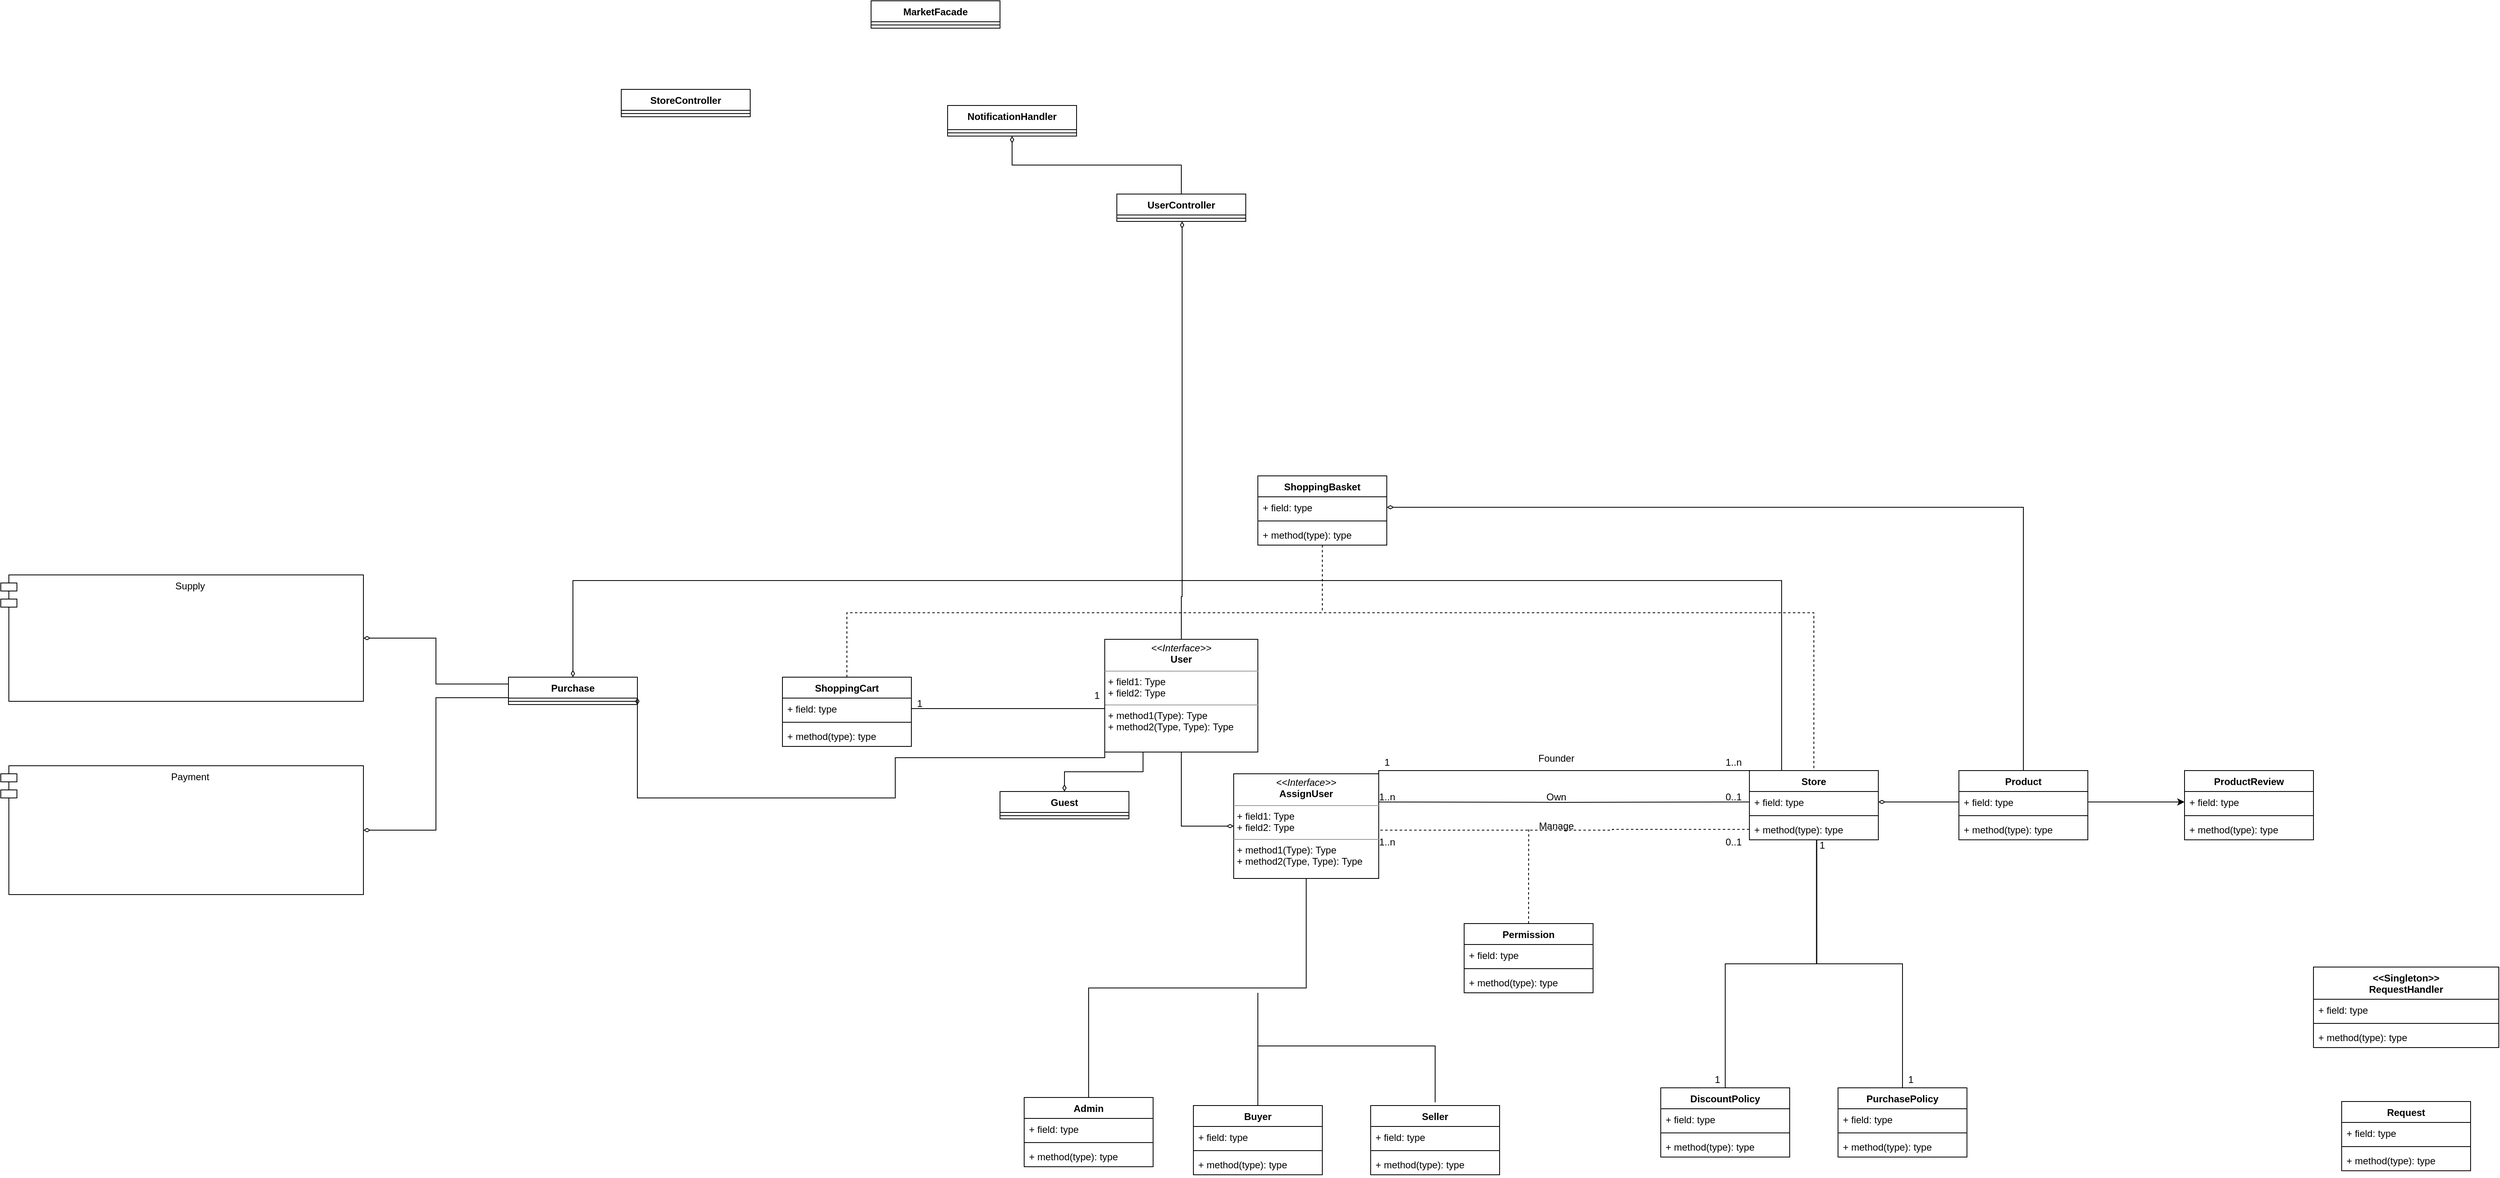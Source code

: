 <mxfile version="16.5.1" type="device"><diagram id="N1ai3NigEBnLEiFhy4vD" name="Page-1"><mxGraphModel dx="4109" dy="2147" grid="1" gridSize="10" guides="1" tooltips="1" connect="1" arrows="1" fold="1" page="1" pageScale="1" pageWidth="1169" pageHeight="827" math="0" shadow="0"><root><mxCell id="0"/><mxCell id="1" parent="0"/><mxCell id="BYldzqo2C1tSvMYVXHRb-125" style="edgeStyle=orthogonalEdgeStyle;rounded=0;orthogonalLoop=1;jettySize=auto;html=1;exitX=0.25;exitY=0;exitDx=0;exitDy=0;entryX=0.5;entryY=0;entryDx=0;entryDy=0;startArrow=none;startFill=0;endArrow=diamondThin;endFill=0;" parent="1" source="-o04luV2dpZbgBfDeNmE-5" target="-o04luV2dpZbgBfDeNmE-63" edge="1"><mxGeometry relative="1" as="geometry"><Array as="points"><mxPoint x="360" y="-30"/><mxPoint x="-1140" y="-30"/></Array></mxGeometry></mxCell><mxCell id="-o04luV2dpZbgBfDeNmE-5" value="Store" style="swimlane;fontStyle=1;align=center;verticalAlign=top;childLayout=stackLayout;horizontal=1;startSize=26;horizontalStack=0;resizeParent=1;resizeParentMax=0;resizeLast=0;collapsible=1;marginBottom=0;" parent="1" vertex="1"><mxGeometry x="320" y="206" width="160" height="86" as="geometry"/></mxCell><mxCell id="-o04luV2dpZbgBfDeNmE-6" value="+ field: type" style="text;strokeColor=none;fillColor=none;align=left;verticalAlign=top;spacingLeft=4;spacingRight=4;overflow=hidden;rotatable=0;points=[[0,0.5],[1,0.5]];portConstraint=eastwest;" parent="-o04luV2dpZbgBfDeNmE-5" vertex="1"><mxGeometry y="26" width="160" height="26" as="geometry"/></mxCell><mxCell id="-o04luV2dpZbgBfDeNmE-7" value="" style="line;strokeWidth=1;fillColor=none;align=left;verticalAlign=middle;spacingTop=-1;spacingLeft=3;spacingRight=3;rotatable=0;labelPosition=right;points=[];portConstraint=eastwest;" parent="-o04luV2dpZbgBfDeNmE-5" vertex="1"><mxGeometry y="52" width="160" height="8" as="geometry"/></mxCell><mxCell id="-o04luV2dpZbgBfDeNmE-8" value="+ method(type): type" style="text;strokeColor=none;fillColor=none;align=left;verticalAlign=top;spacingLeft=4;spacingRight=4;overflow=hidden;rotatable=0;points=[[0,0.5],[1,0.5]];portConstraint=eastwest;" parent="-o04luV2dpZbgBfDeNmE-5" vertex="1"><mxGeometry y="60" width="160" height="26" as="geometry"/></mxCell><mxCell id="-o04luV2dpZbgBfDeNmE-1" value="MarketFacade" style="swimlane;fontStyle=1;align=center;verticalAlign=top;childLayout=stackLayout;horizontal=1;startSize=26;horizontalStack=0;resizeParent=1;resizeParentMax=0;resizeLast=0;collapsible=1;marginBottom=0;" parent="1" vertex="1"><mxGeometry x="-770" y="-750" width="160" height="34" as="geometry"/></mxCell><mxCell id="-o04luV2dpZbgBfDeNmE-3" value="" style="line;strokeWidth=1;fillColor=none;align=left;verticalAlign=middle;spacingTop=-1;spacingLeft=3;spacingRight=3;rotatable=0;labelPosition=right;points=[];portConstraint=eastwest;" parent="-o04luV2dpZbgBfDeNmE-1" vertex="1"><mxGeometry y="26" width="160" height="8" as="geometry"/></mxCell><mxCell id="BYldzqo2C1tSvMYVXHRb-96" style="edgeStyle=orthogonalEdgeStyle;rounded=0;orthogonalLoop=1;jettySize=auto;html=1;exitX=0.5;exitY=0;exitDx=0;exitDy=0;entryX=1;entryY=0.5;entryDx=0;entryDy=0;startArrow=none;startFill=0;endArrow=diamondThin;endFill=0;" parent="1" source="-o04luV2dpZbgBfDeNmE-9" target="-o04luV2dpZbgBfDeNmE-60" edge="1"><mxGeometry relative="1" as="geometry"/></mxCell><mxCell id="-o04luV2dpZbgBfDeNmE-9" value="Product" style="swimlane;fontStyle=1;align=center;verticalAlign=top;childLayout=stackLayout;horizontal=1;startSize=26;horizontalStack=0;resizeParent=1;resizeParentMax=0;resizeLast=0;collapsible=1;marginBottom=0;" parent="1" vertex="1"><mxGeometry x="580" y="206" width="160" height="86" as="geometry"/></mxCell><mxCell id="-o04luV2dpZbgBfDeNmE-10" value="+ field: type" style="text;strokeColor=none;fillColor=none;align=left;verticalAlign=top;spacingLeft=4;spacingRight=4;overflow=hidden;rotatable=0;points=[[0,0.5],[1,0.5]];portConstraint=eastwest;" parent="-o04luV2dpZbgBfDeNmE-9" vertex="1"><mxGeometry y="26" width="160" height="26" as="geometry"/></mxCell><mxCell id="-o04luV2dpZbgBfDeNmE-11" value="" style="line;strokeWidth=1;fillColor=none;align=left;verticalAlign=middle;spacingTop=-1;spacingLeft=3;spacingRight=3;rotatable=0;labelPosition=right;points=[];portConstraint=eastwest;" parent="-o04luV2dpZbgBfDeNmE-9" vertex="1"><mxGeometry y="52" width="160" height="8" as="geometry"/></mxCell><mxCell id="-o04luV2dpZbgBfDeNmE-12" value="+ method(type): type" style="text;strokeColor=none;fillColor=none;align=left;verticalAlign=top;spacingLeft=4;spacingRight=4;overflow=hidden;rotatable=0;points=[[0,0.5],[1,0.5]];portConstraint=eastwest;" parent="-o04luV2dpZbgBfDeNmE-9" vertex="1"><mxGeometry y="60" width="160" height="26" as="geometry"/></mxCell><mxCell id="BYldzqo2C1tSvMYVXHRb-3" style="edgeStyle=orthogonalEdgeStyle;rounded=0;orthogonalLoop=1;jettySize=auto;html=1;exitX=1;exitY=0.5;exitDx=0;exitDy=0;entryX=0;entryY=0.5;entryDx=0;entryDy=0;startArrow=none;startFill=0;endArrow=none;endFill=0;" parent="1" target="-o04luV2dpZbgBfDeNmE-6" edge="1"><mxGeometry relative="1" as="geometry"><mxPoint x="-150" y="245.0" as="sourcePoint"/></mxGeometry></mxCell><mxCell id="BYldzqo2C1tSvMYVXHRb-5" style="edgeStyle=orthogonalEdgeStyle;rounded=0;orthogonalLoop=1;jettySize=auto;html=1;exitX=1;exitY=0.75;exitDx=0;exitDy=0;startArrow=none;startFill=0;endArrow=none;endFill=0;dashed=1;entryX=0;entryY=0.5;entryDx=0;entryDy=0;" parent="1" edge="1"><mxGeometry relative="1" as="geometry"><mxPoint x="-150" y="280.0" as="sourcePoint"/><mxPoint x="320" y="279" as="targetPoint"/><Array as="points"><mxPoint x="150" y="280"/><mxPoint x="150" y="279"/></Array></mxGeometry></mxCell><mxCell id="BYldzqo2C1tSvMYVXHRb-111" style="edgeStyle=orthogonalEdgeStyle;rounded=0;orthogonalLoop=1;jettySize=auto;html=1;exitX=0.5;exitY=1;exitDx=0;exitDy=0;entryX=0;entryY=0.5;entryDx=0;entryDy=0;startArrow=none;startFill=0;endArrow=diamondThin;endFill=0;" parent="1" source="-o04luV2dpZbgBfDeNmE-17" target="-o04luV2dpZbgBfDeNmE-22" edge="1"><mxGeometry relative="1" as="geometry"/></mxCell><mxCell id="BYldzqo2C1tSvMYVXHRb-118" style="edgeStyle=orthogonalEdgeStyle;rounded=0;orthogonalLoop=1;jettySize=auto;html=1;exitX=0.5;exitY=0;exitDx=0;exitDy=0;startArrow=none;startFill=0;endArrow=diamondThin;endFill=0;" parent="1" source="-o04luV2dpZbgBfDeNmE-17" edge="1"><mxGeometry relative="1" as="geometry"><mxPoint x="-384" y="-476" as="targetPoint"/><Array as="points"><mxPoint x="-385" y="-10"/><mxPoint x="-384" y="-10"/><mxPoint x="-384" y="-476"/></Array></mxGeometry></mxCell><mxCell id="BYldzqo2C1tSvMYVXHRb-123" style="edgeStyle=orthogonalEdgeStyle;rounded=0;orthogonalLoop=1;jettySize=auto;html=1;exitX=0.25;exitY=1;exitDx=0;exitDy=0;entryX=0.5;entryY=0;entryDx=0;entryDy=0;startArrow=none;startFill=0;endArrow=diamondThin;endFill=0;" parent="1" source="-o04luV2dpZbgBfDeNmE-17" target="-o04luV2dpZbgBfDeNmE-27" edge="1"><mxGeometry relative="1" as="geometry"/></mxCell><mxCell id="BYldzqo2C1tSvMYVXHRb-124" style="edgeStyle=orthogonalEdgeStyle;rounded=0;orthogonalLoop=1;jettySize=auto;html=1;exitX=0;exitY=0.75;exitDx=0;exitDy=0;entryX=1;entryY=0.75;entryDx=0;entryDy=0;startArrow=none;startFill=0;endArrow=diamondThin;endFill=0;" parent="1" source="-o04luV2dpZbgBfDeNmE-17" target="-o04luV2dpZbgBfDeNmE-63" edge="1"><mxGeometry relative="1" as="geometry"><mxPoint x="-1060.0" y="129" as="targetPoint"/><Array as="points"><mxPoint x="-480" y="190"/><mxPoint x="-740" y="190"/><mxPoint x="-740" y="240"/><mxPoint x="-1060" y="240"/></Array></mxGeometry></mxCell><mxCell id="-o04luV2dpZbgBfDeNmE-17" value="&lt;p style=&quot;margin: 0px ; margin-top: 4px ; text-align: center&quot;&gt;&lt;i&gt;&amp;lt;&amp;lt;Interface&amp;gt;&amp;gt;&lt;/i&gt;&lt;br&gt;&lt;b&gt;User&lt;/b&gt;&lt;/p&gt;&lt;hr size=&quot;1&quot;&gt;&lt;p style=&quot;margin: 0px ; margin-left: 4px&quot;&gt;+ field1: Type&lt;br&gt;+ field2: Type&lt;/p&gt;&lt;hr size=&quot;1&quot;&gt;&lt;p style=&quot;margin: 0px ; margin-left: 4px&quot;&gt;+ method1(Type): Type&lt;br&gt;+ method2(Type, Type): Type&lt;/p&gt;" style="verticalAlign=top;align=left;overflow=fill;fontSize=12;fontFamily=Helvetica;html=1;" parent="1" vertex="1"><mxGeometry x="-480" y="43" width="190" height="140" as="geometry"/></mxCell><mxCell id="BYldzqo2C1tSvMYVXHRb-80" style="edgeStyle=orthogonalEdgeStyle;rounded=0;orthogonalLoop=1;jettySize=auto;html=1;exitX=0.5;exitY=1;exitDx=0;exitDy=0;entryX=0.5;entryY=0;entryDx=0;entryDy=0;startArrow=none;startFill=0;endArrow=none;endFill=0;" parent="1" source="-o04luV2dpZbgBfDeNmE-22" target="-o04luV2dpZbgBfDeNmE-31" edge="1"><mxGeometry relative="1" as="geometry"/></mxCell><mxCell id="-o04luV2dpZbgBfDeNmE-27" value="Guest" style="swimlane;fontStyle=1;align=center;verticalAlign=top;childLayout=stackLayout;horizontal=1;startSize=26;horizontalStack=0;resizeParent=1;resizeParentMax=0;resizeLast=0;collapsible=1;marginBottom=0;" parent="1" vertex="1"><mxGeometry x="-610" y="232" width="160" height="34" as="geometry"/></mxCell><mxCell id="-o04luV2dpZbgBfDeNmE-29" value="" style="line;strokeWidth=1;fillColor=none;align=left;verticalAlign=middle;spacingTop=-1;spacingLeft=3;spacingRight=3;rotatable=0;labelPosition=right;points=[];portConstraint=eastwest;" parent="-o04luV2dpZbgBfDeNmE-27" vertex="1"><mxGeometry y="26" width="160" height="8" as="geometry"/></mxCell><mxCell id="-o04luV2dpZbgBfDeNmE-31" value="Admin" style="swimlane;fontStyle=1;align=center;verticalAlign=top;childLayout=stackLayout;horizontal=1;startSize=26;horizontalStack=0;resizeParent=1;resizeParentMax=0;resizeLast=0;collapsible=1;marginBottom=0;" parent="1" vertex="1"><mxGeometry x="-580" y="612" width="160" height="86" as="geometry"/></mxCell><mxCell id="-o04luV2dpZbgBfDeNmE-32" value="+ field: type" style="text;strokeColor=none;fillColor=none;align=left;verticalAlign=top;spacingLeft=4;spacingRight=4;overflow=hidden;rotatable=0;points=[[0,0.5],[1,0.5]];portConstraint=eastwest;" parent="-o04luV2dpZbgBfDeNmE-31" vertex="1"><mxGeometry y="26" width="160" height="26" as="geometry"/></mxCell><mxCell id="-o04luV2dpZbgBfDeNmE-33" value="" style="line;strokeWidth=1;fillColor=none;align=left;verticalAlign=middle;spacingTop=-1;spacingLeft=3;spacingRight=3;rotatable=0;labelPosition=right;points=[];portConstraint=eastwest;" parent="-o04luV2dpZbgBfDeNmE-31" vertex="1"><mxGeometry y="52" width="160" height="8" as="geometry"/></mxCell><mxCell id="-o04luV2dpZbgBfDeNmE-34" value="+ method(type): type" style="text;strokeColor=none;fillColor=none;align=left;verticalAlign=top;spacingLeft=4;spacingRight=4;overflow=hidden;rotatable=0;points=[[0,0.5],[1,0.5]];portConstraint=eastwest;" parent="-o04luV2dpZbgBfDeNmE-31" vertex="1"><mxGeometry y="60" width="160" height="26" as="geometry"/></mxCell><mxCell id="BYldzqo2C1tSvMYVXHRb-81" style="edgeStyle=orthogonalEdgeStyle;rounded=0;orthogonalLoop=1;jettySize=auto;html=1;exitX=0.5;exitY=0;exitDx=0;exitDy=0;startArrow=none;startFill=0;endArrow=none;endFill=0;" parent="1" source="-o04luV2dpZbgBfDeNmE-35" edge="1"><mxGeometry relative="1" as="geometry"><mxPoint x="-290" y="482" as="targetPoint"/></mxGeometry></mxCell><mxCell id="-o04luV2dpZbgBfDeNmE-35" value="Buyer" style="swimlane;fontStyle=1;align=center;verticalAlign=top;childLayout=stackLayout;horizontal=1;startSize=26;horizontalStack=0;resizeParent=1;resizeParentMax=0;resizeLast=0;collapsible=1;marginBottom=0;" parent="1" vertex="1"><mxGeometry x="-370" y="622" width="160" height="86" as="geometry"/></mxCell><mxCell id="-o04luV2dpZbgBfDeNmE-36" value="+ field: type" style="text;strokeColor=none;fillColor=none;align=left;verticalAlign=top;spacingLeft=4;spacingRight=4;overflow=hidden;rotatable=0;points=[[0,0.5],[1,0.5]];portConstraint=eastwest;" parent="-o04luV2dpZbgBfDeNmE-35" vertex="1"><mxGeometry y="26" width="160" height="26" as="geometry"/></mxCell><mxCell id="-o04luV2dpZbgBfDeNmE-37" value="" style="line;strokeWidth=1;fillColor=none;align=left;verticalAlign=middle;spacingTop=-1;spacingLeft=3;spacingRight=3;rotatable=0;labelPosition=right;points=[];portConstraint=eastwest;" parent="-o04luV2dpZbgBfDeNmE-35" vertex="1"><mxGeometry y="52" width="160" height="8" as="geometry"/></mxCell><mxCell id="-o04luV2dpZbgBfDeNmE-38" value="+ method(type): type" style="text;strokeColor=none;fillColor=none;align=left;verticalAlign=top;spacingLeft=4;spacingRight=4;overflow=hidden;rotatable=0;points=[[0,0.5],[1,0.5]];portConstraint=eastwest;" parent="-o04luV2dpZbgBfDeNmE-35" vertex="1"><mxGeometry y="60" width="160" height="26" as="geometry"/></mxCell><mxCell id="BYldzqo2C1tSvMYVXHRb-82" style="edgeStyle=orthogonalEdgeStyle;rounded=0;orthogonalLoop=1;jettySize=auto;html=1;exitX=0.5;exitY=0;exitDx=0;exitDy=0;startArrow=none;startFill=0;endArrow=none;endFill=0;" parent="1" edge="1"><mxGeometry relative="1" as="geometry"><mxPoint x="-290" y="482" as="targetPoint"/><mxPoint x="-70.0" y="618" as="sourcePoint"/><Array as="points"><mxPoint x="-70" y="548"/><mxPoint x="-290" y="548"/></Array></mxGeometry></mxCell><mxCell id="-o04luV2dpZbgBfDeNmE-39" value="Seller" style="swimlane;fontStyle=1;align=center;verticalAlign=top;childLayout=stackLayout;horizontal=1;startSize=26;horizontalStack=0;resizeParent=1;resizeParentMax=0;resizeLast=0;collapsible=1;marginBottom=0;" parent="1" vertex="1"><mxGeometry x="-150" y="622" width="160" height="86" as="geometry"/></mxCell><mxCell id="-o04luV2dpZbgBfDeNmE-40" value="+ field: type" style="text;strokeColor=none;fillColor=none;align=left;verticalAlign=top;spacingLeft=4;spacingRight=4;overflow=hidden;rotatable=0;points=[[0,0.5],[1,0.5]];portConstraint=eastwest;" parent="-o04luV2dpZbgBfDeNmE-39" vertex="1"><mxGeometry y="26" width="160" height="26" as="geometry"/></mxCell><mxCell id="-o04luV2dpZbgBfDeNmE-41" value="" style="line;strokeWidth=1;fillColor=none;align=left;verticalAlign=middle;spacingTop=-1;spacingLeft=3;spacingRight=3;rotatable=0;labelPosition=right;points=[];portConstraint=eastwest;" parent="-o04luV2dpZbgBfDeNmE-39" vertex="1"><mxGeometry y="52" width="160" height="8" as="geometry"/></mxCell><mxCell id="-o04luV2dpZbgBfDeNmE-42" value="+ method(type): type" style="text;strokeColor=none;fillColor=none;align=left;verticalAlign=top;spacingLeft=4;spacingRight=4;overflow=hidden;rotatable=0;points=[[0,0.5],[1,0.5]];portConstraint=eastwest;" parent="-o04luV2dpZbgBfDeNmE-39" vertex="1"><mxGeometry y="60" width="160" height="26" as="geometry"/></mxCell><mxCell id="BYldzqo2C1tSvMYVXHRb-94" style="edgeStyle=orthogonalEdgeStyle;rounded=0;orthogonalLoop=1;jettySize=auto;html=1;exitX=0.5;exitY=0;exitDx=0;exitDy=0;entryX=0.5;entryY=0;entryDx=0;entryDy=0;startArrow=none;startFill=0;endArrow=none;endFill=0;dashed=1;" parent="1" source="-o04luV2dpZbgBfDeNmE-51" target="-o04luV2dpZbgBfDeNmE-5" edge="1"><mxGeometry relative="1" as="geometry"><Array as="points"><mxPoint x="-710" y="10"/><mxPoint x="260" y="10"/></Array></mxGeometry></mxCell><mxCell id="-o04luV2dpZbgBfDeNmE-51" value="ShoppingCart" style="swimlane;fontStyle=1;align=center;verticalAlign=top;childLayout=stackLayout;horizontal=1;startSize=26;horizontalStack=0;resizeParent=1;resizeParentMax=0;resizeLast=0;collapsible=1;marginBottom=0;" parent="1" vertex="1"><mxGeometry x="-880" y="90" width="160" height="86" as="geometry"/></mxCell><mxCell id="-o04luV2dpZbgBfDeNmE-52" value="+ field: type" style="text;strokeColor=none;fillColor=none;align=left;verticalAlign=top;spacingLeft=4;spacingRight=4;overflow=hidden;rotatable=0;points=[[0,0.5],[1,0.5]];portConstraint=eastwest;" parent="-o04luV2dpZbgBfDeNmE-51" vertex="1"><mxGeometry y="26" width="160" height="26" as="geometry"/></mxCell><mxCell id="-o04luV2dpZbgBfDeNmE-53" value="" style="line;strokeWidth=1;fillColor=none;align=left;verticalAlign=middle;spacingTop=-1;spacingLeft=3;spacingRight=3;rotatable=0;labelPosition=right;points=[];portConstraint=eastwest;" parent="-o04luV2dpZbgBfDeNmE-51" vertex="1"><mxGeometry y="52" width="160" height="8" as="geometry"/></mxCell><mxCell id="-o04luV2dpZbgBfDeNmE-54" value="+ method(type): type" style="text;strokeColor=none;fillColor=none;align=left;verticalAlign=top;spacingLeft=4;spacingRight=4;overflow=hidden;rotatable=0;points=[[0,0.5],[1,0.5]];portConstraint=eastwest;" parent="-o04luV2dpZbgBfDeNmE-51" vertex="1"><mxGeometry y="60" width="160" height="26" as="geometry"/></mxCell><mxCell id="-o04luV2dpZbgBfDeNmE-55" value="Request" style="swimlane;fontStyle=1;align=center;verticalAlign=top;childLayout=stackLayout;horizontal=1;startSize=26;horizontalStack=0;resizeParent=1;resizeParentMax=0;resizeLast=0;collapsible=1;marginBottom=0;" parent="1" vertex="1"><mxGeometry x="1055" y="617" width="160" height="86" as="geometry"/></mxCell><mxCell id="-o04luV2dpZbgBfDeNmE-56" value="+ field: type" style="text;strokeColor=none;fillColor=none;align=left;verticalAlign=top;spacingLeft=4;spacingRight=4;overflow=hidden;rotatable=0;points=[[0,0.5],[1,0.5]];portConstraint=eastwest;" parent="-o04luV2dpZbgBfDeNmE-55" vertex="1"><mxGeometry y="26" width="160" height="26" as="geometry"/></mxCell><mxCell id="-o04luV2dpZbgBfDeNmE-57" value="" style="line;strokeWidth=1;fillColor=none;align=left;verticalAlign=middle;spacingTop=-1;spacingLeft=3;spacingRight=3;rotatable=0;labelPosition=right;points=[];portConstraint=eastwest;" parent="-o04luV2dpZbgBfDeNmE-55" vertex="1"><mxGeometry y="52" width="160" height="8" as="geometry"/></mxCell><mxCell id="-o04luV2dpZbgBfDeNmE-58" value="+ method(type): type" style="text;strokeColor=none;fillColor=none;align=left;verticalAlign=top;spacingLeft=4;spacingRight=4;overflow=hidden;rotatable=0;points=[[0,0.5],[1,0.5]];portConstraint=eastwest;" parent="-o04luV2dpZbgBfDeNmE-55" vertex="1"><mxGeometry y="60" width="160" height="26" as="geometry"/></mxCell><mxCell id="BYldzqo2C1tSvMYVXHRb-95" style="edgeStyle=orthogonalEdgeStyle;rounded=0;orthogonalLoop=1;jettySize=auto;html=1;exitX=0.5;exitY=1;exitDx=0;exitDy=0;dashed=1;startArrow=none;startFill=0;endArrow=none;endFill=0;" parent="1" source="-o04luV2dpZbgBfDeNmE-59" edge="1"><mxGeometry relative="1" as="geometry"><mxPoint x="-210" y="10" as="targetPoint"/></mxGeometry></mxCell><mxCell id="-o04luV2dpZbgBfDeNmE-59" value="ShoppingBasket" style="swimlane;fontStyle=1;align=center;verticalAlign=top;childLayout=stackLayout;horizontal=1;startSize=26;horizontalStack=0;resizeParent=1;resizeParentMax=0;resizeLast=0;collapsible=1;marginBottom=0;" parent="1" vertex="1"><mxGeometry x="-290" y="-160" width="160" height="86" as="geometry"/></mxCell><mxCell id="-o04luV2dpZbgBfDeNmE-60" value="+ field: type" style="text;strokeColor=none;fillColor=none;align=left;verticalAlign=top;spacingLeft=4;spacingRight=4;overflow=hidden;rotatable=0;points=[[0,0.5],[1,0.5]];portConstraint=eastwest;" parent="-o04luV2dpZbgBfDeNmE-59" vertex="1"><mxGeometry y="26" width="160" height="26" as="geometry"/></mxCell><mxCell id="-o04luV2dpZbgBfDeNmE-61" value="" style="line;strokeWidth=1;fillColor=none;align=left;verticalAlign=middle;spacingTop=-1;spacingLeft=3;spacingRight=3;rotatable=0;labelPosition=right;points=[];portConstraint=eastwest;" parent="-o04luV2dpZbgBfDeNmE-59" vertex="1"><mxGeometry y="52" width="160" height="8" as="geometry"/></mxCell><mxCell id="-o04luV2dpZbgBfDeNmE-62" value="+ method(type): type" style="text;strokeColor=none;fillColor=none;align=left;verticalAlign=top;spacingLeft=4;spacingRight=4;overflow=hidden;rotatable=0;points=[[0,0.5],[1,0.5]];portConstraint=eastwest;" parent="-o04luV2dpZbgBfDeNmE-59" vertex="1"><mxGeometry y="60" width="160" height="26" as="geometry"/></mxCell><mxCell id="BYldzqo2C1tSvMYVXHRb-126" style="edgeStyle=orthogonalEdgeStyle;rounded=0;orthogonalLoop=1;jettySize=auto;html=1;exitX=0;exitY=0.25;exitDx=0;exitDy=0;entryX=1;entryY=0.5;entryDx=0;entryDy=0;startArrow=none;startFill=0;endArrow=diamondThin;endFill=0;" parent="1" source="-o04luV2dpZbgBfDeNmE-63" target="-o04luV2dpZbgBfDeNmE-78" edge="1"><mxGeometry relative="1" as="geometry"/></mxCell><mxCell id="BYldzqo2C1tSvMYVXHRb-127" style="edgeStyle=orthogonalEdgeStyle;rounded=0;orthogonalLoop=1;jettySize=auto;html=1;exitX=0;exitY=0.75;exitDx=0;exitDy=0;entryX=1;entryY=0.5;entryDx=0;entryDy=0;startArrow=none;startFill=0;endArrow=diamondThin;endFill=0;" parent="1" source="-o04luV2dpZbgBfDeNmE-63" target="-o04luV2dpZbgBfDeNmE-80" edge="1"><mxGeometry relative="1" as="geometry"/></mxCell><mxCell id="-o04luV2dpZbgBfDeNmE-63" value="Purchase" style="swimlane;fontStyle=1;align=center;verticalAlign=top;childLayout=stackLayout;horizontal=1;startSize=26;horizontalStack=0;resizeParent=1;resizeParentMax=0;resizeLast=0;collapsible=1;marginBottom=0;" parent="1" vertex="1"><mxGeometry x="-1220" y="90" width="160" height="34" as="geometry"/></mxCell><mxCell id="-o04luV2dpZbgBfDeNmE-65" value="" style="line;strokeWidth=1;fillColor=none;align=left;verticalAlign=middle;spacingTop=-1;spacingLeft=3;spacingRight=3;rotatable=0;labelPosition=right;points=[];portConstraint=eastwest;" parent="-o04luV2dpZbgBfDeNmE-63" vertex="1"><mxGeometry y="26" width="160" height="8" as="geometry"/></mxCell><mxCell id="BYldzqo2C1tSvMYVXHRb-17" style="edgeStyle=orthogonalEdgeStyle;rounded=0;orthogonalLoop=1;jettySize=auto;html=1;exitX=0.5;exitY=0;exitDx=0;exitDy=0;entryX=0.523;entryY=0.99;entryDx=0;entryDy=0;entryPerimeter=0;startArrow=none;startFill=0;endArrow=none;endFill=0;" parent="1" source="-o04luV2dpZbgBfDeNmE-72" target="-o04luV2dpZbgBfDeNmE-8" edge="1"><mxGeometry relative="1" as="geometry"/></mxCell><mxCell id="-o04luV2dpZbgBfDeNmE-72" value="DiscountPolicy" style="swimlane;fontStyle=1;align=center;verticalAlign=top;childLayout=stackLayout;horizontal=1;startSize=26;horizontalStack=0;resizeParent=1;resizeParentMax=0;resizeLast=0;collapsible=1;marginBottom=0;" parent="1" vertex="1"><mxGeometry x="210" y="600" width="160" height="86" as="geometry"/></mxCell><mxCell id="-o04luV2dpZbgBfDeNmE-73" value="+ field: type" style="text;strokeColor=none;fillColor=none;align=left;verticalAlign=top;spacingLeft=4;spacingRight=4;overflow=hidden;rotatable=0;points=[[0,0.5],[1,0.5]];portConstraint=eastwest;" parent="-o04luV2dpZbgBfDeNmE-72" vertex="1"><mxGeometry y="26" width="160" height="26" as="geometry"/></mxCell><mxCell id="-o04luV2dpZbgBfDeNmE-74" value="" style="line;strokeWidth=1;fillColor=none;align=left;verticalAlign=middle;spacingTop=-1;spacingLeft=3;spacingRight=3;rotatable=0;labelPosition=right;points=[];portConstraint=eastwest;" parent="-o04luV2dpZbgBfDeNmE-72" vertex="1"><mxGeometry y="52" width="160" height="8" as="geometry"/></mxCell><mxCell id="-o04luV2dpZbgBfDeNmE-75" value="+ method(type): type" style="text;strokeColor=none;fillColor=none;align=left;verticalAlign=top;spacingLeft=4;spacingRight=4;overflow=hidden;rotatable=0;points=[[0,0.5],[1,0.5]];portConstraint=eastwest;" parent="-o04luV2dpZbgBfDeNmE-72" vertex="1"><mxGeometry y="60" width="160" height="26" as="geometry"/></mxCell><mxCell id="BYldzqo2C1tSvMYVXHRb-16" style="edgeStyle=orthogonalEdgeStyle;rounded=0;orthogonalLoop=1;jettySize=auto;html=1;exitX=0.5;exitY=0;exitDx=0;exitDy=0;entryX=0.52;entryY=1.025;entryDx=0;entryDy=0;entryPerimeter=0;startArrow=none;startFill=0;endArrow=none;endFill=0;" parent="1" source="-o04luV2dpZbgBfDeNmE-68" target="-o04luV2dpZbgBfDeNmE-8" edge="1"><mxGeometry relative="1" as="geometry"/></mxCell><mxCell id="-o04luV2dpZbgBfDeNmE-68" value="PurchasePolicy" style="swimlane;fontStyle=1;align=center;verticalAlign=top;childLayout=stackLayout;horizontal=1;startSize=26;horizontalStack=0;resizeParent=1;resizeParentMax=0;resizeLast=0;collapsible=1;marginBottom=0;" parent="1" vertex="1"><mxGeometry x="430" y="600" width="160" height="86" as="geometry"/></mxCell><mxCell id="-o04luV2dpZbgBfDeNmE-69" value="+ field: type" style="text;strokeColor=none;fillColor=none;align=left;verticalAlign=top;spacingLeft=4;spacingRight=4;overflow=hidden;rotatable=0;points=[[0,0.5],[1,0.5]];portConstraint=eastwest;" parent="-o04luV2dpZbgBfDeNmE-68" vertex="1"><mxGeometry y="26" width="160" height="26" as="geometry"/></mxCell><mxCell id="-o04luV2dpZbgBfDeNmE-70" value="" style="line;strokeWidth=1;fillColor=none;align=left;verticalAlign=middle;spacingTop=-1;spacingLeft=3;spacingRight=3;rotatable=0;labelPosition=right;points=[];portConstraint=eastwest;" parent="-o04luV2dpZbgBfDeNmE-68" vertex="1"><mxGeometry y="52" width="160" height="8" as="geometry"/></mxCell><mxCell id="-o04luV2dpZbgBfDeNmE-71" value="+ method(type): type" style="text;strokeColor=none;fillColor=none;align=left;verticalAlign=top;spacingLeft=4;spacingRight=4;overflow=hidden;rotatable=0;points=[[0,0.5],[1,0.5]];portConstraint=eastwest;" parent="-o04luV2dpZbgBfDeNmE-68" vertex="1"><mxGeometry y="60" width="160" height="26" as="geometry"/></mxCell><mxCell id="-o04luV2dpZbgBfDeNmE-78" value="Supply" style="shape=module;align=left;spacingLeft=20;align=center;verticalAlign=top;fillColor=none;" parent="1" vertex="1"><mxGeometry x="-1850" y="-37" width="450" height="157" as="geometry"/></mxCell><mxCell id="-o04luV2dpZbgBfDeNmE-80" value="Payment" style="shape=module;align=left;spacingLeft=20;align=center;verticalAlign=top;fillColor=none;" parent="1" vertex="1"><mxGeometry x="-1850" y="200" width="450" height="160" as="geometry"/></mxCell><mxCell id="BYldzqo2C1tSvMYVXHRb-1" style="edgeStyle=orthogonalEdgeStyle;rounded=0;orthogonalLoop=1;jettySize=auto;html=1;endArrow=none;endFill=0;startArrow=diamondThin;startFill=0;" parent="1" source="-o04luV2dpZbgBfDeNmE-6" target="-o04luV2dpZbgBfDeNmE-10" edge="1"><mxGeometry relative="1" as="geometry"/></mxCell><mxCell id="BYldzqo2C1tSvMYVXHRb-4" value="Own" style="text;html=1;align=center;verticalAlign=middle;resizable=0;points=[];autosize=1;strokeColor=none;fillColor=none;" parent="1" vertex="1"><mxGeometry x="60" y="229" width="40" height="20" as="geometry"/></mxCell><mxCell id="BYldzqo2C1tSvMYVXHRb-6" value="Manage" style="text;html=1;align=center;verticalAlign=middle;resizable=0;points=[];autosize=1;strokeColor=none;fillColor=none;" parent="1" vertex="1"><mxGeometry x="50" y="265" width="60" height="20" as="geometry"/></mxCell><mxCell id="BYldzqo2C1tSvMYVXHRb-19" value="1..n" style="text;html=1;align=center;verticalAlign=middle;resizable=0;points=[];autosize=1;strokeColor=none;fillColor=none;" parent="1" vertex="1"><mxGeometry x="-150" y="285" width="40" height="20" as="geometry"/></mxCell><mxCell id="BYldzqo2C1tSvMYVXHRb-22" value="0..1" style="text;html=1;align=center;verticalAlign=middle;resizable=0;points=[];autosize=1;strokeColor=none;fillColor=none;" parent="1" vertex="1"><mxGeometry x="280" y="285" width="40" height="20" as="geometry"/></mxCell><mxCell id="BYldzqo2C1tSvMYVXHRb-24" value="1..n" style="text;html=1;align=center;verticalAlign=middle;resizable=0;points=[];autosize=1;strokeColor=none;fillColor=none;" parent="1" vertex="1"><mxGeometry x="-150" y="229" width="40" height="20" as="geometry"/></mxCell><mxCell id="BYldzqo2C1tSvMYVXHRb-25" value="0..1" style="text;html=1;align=center;verticalAlign=middle;resizable=0;points=[];autosize=1;strokeColor=none;fillColor=none;" parent="1" vertex="1"><mxGeometry x="280" y="229" width="40" height="20" as="geometry"/></mxCell><mxCell id="BYldzqo2C1tSvMYVXHRb-27" value="1" style="text;html=1;align=center;verticalAlign=middle;resizable=0;points=[];autosize=1;strokeColor=none;fillColor=none;" parent="1" vertex="1"><mxGeometry x="400" y="289" width="20" height="20" as="geometry"/></mxCell><mxCell id="BYldzqo2C1tSvMYVXHRb-28" value="1" style="text;html=1;align=center;verticalAlign=middle;resizable=0;points=[];autosize=1;strokeColor=none;fillColor=none;" parent="1" vertex="1"><mxGeometry x="510" y="580" width="20" height="20" as="geometry"/></mxCell><mxCell id="BYldzqo2C1tSvMYVXHRb-29" value="1" style="text;html=1;align=center;verticalAlign=middle;resizable=0;points=[];autosize=1;strokeColor=none;fillColor=none;" parent="1" vertex="1"><mxGeometry x="270" y="580" width="20" height="20" as="geometry"/></mxCell><mxCell id="5dnGhw7d6APryvlF2hBK-7" style="edgeStyle=orthogonalEdgeStyle;rounded=0;orthogonalLoop=1;jettySize=auto;html=1;exitX=0.5;exitY=0;exitDx=0;exitDy=0;entryX=-0.064;entryY=0.589;entryDx=0;entryDy=0;entryPerimeter=0;endArrow=none;endFill=0;dashed=1;" edge="1" parent="1" source="BYldzqo2C1tSvMYVXHRb-59" target="BYldzqo2C1tSvMYVXHRb-6"><mxGeometry relative="1" as="geometry"/></mxCell><mxCell id="BYldzqo2C1tSvMYVXHRb-59" value="Permission" style="swimlane;fontStyle=1;align=center;verticalAlign=top;childLayout=stackLayout;horizontal=1;startSize=26;horizontalStack=0;resizeParent=1;resizeParentMax=0;resizeLast=0;collapsible=1;marginBottom=0;" parent="1" vertex="1"><mxGeometry x="-34" y="396" width="160" height="86" as="geometry"/></mxCell><mxCell id="BYldzqo2C1tSvMYVXHRb-60" value="+ field: type" style="text;strokeColor=none;fillColor=none;align=left;verticalAlign=top;spacingLeft=4;spacingRight=4;overflow=hidden;rotatable=0;points=[[0,0.5],[1,0.5]];portConstraint=eastwest;" parent="BYldzqo2C1tSvMYVXHRb-59" vertex="1"><mxGeometry y="26" width="160" height="26" as="geometry"/></mxCell><mxCell id="BYldzqo2C1tSvMYVXHRb-61" value="" style="line;strokeWidth=1;fillColor=none;align=left;verticalAlign=middle;spacingTop=-1;spacingLeft=3;spacingRight=3;rotatable=0;labelPosition=right;points=[];portConstraint=eastwest;" parent="BYldzqo2C1tSvMYVXHRb-59" vertex="1"><mxGeometry y="52" width="160" height="8" as="geometry"/></mxCell><mxCell id="BYldzqo2C1tSvMYVXHRb-62" value="+ method(type): type" style="text;strokeColor=none;fillColor=none;align=left;verticalAlign=top;spacingLeft=4;spacingRight=4;overflow=hidden;rotatable=0;points=[[0,0.5],[1,0.5]];portConstraint=eastwest;" parent="BYldzqo2C1tSvMYVXHRb-59" vertex="1"><mxGeometry y="60" width="160" height="26" as="geometry"/></mxCell><mxCell id="BYldzqo2C1tSvMYVXHRb-64" value="&lt;&lt;Singleton&gt;&gt;&#10;RequestHandler" style="swimlane;fontStyle=1;align=center;verticalAlign=top;childLayout=stackLayout;horizontal=1;startSize=40;horizontalStack=0;resizeParent=1;resizeParentMax=0;resizeLast=0;collapsible=1;marginBottom=0;" parent="1" vertex="1"><mxGeometry x="1020" y="450" width="230" height="100" as="geometry"/></mxCell><mxCell id="BYldzqo2C1tSvMYVXHRb-65" value="+ field: type" style="text;strokeColor=none;fillColor=none;align=left;verticalAlign=top;spacingLeft=4;spacingRight=4;overflow=hidden;rotatable=0;points=[[0,0.5],[1,0.5]];portConstraint=eastwest;" parent="BYldzqo2C1tSvMYVXHRb-64" vertex="1"><mxGeometry y="40" width="230" height="26" as="geometry"/></mxCell><mxCell id="BYldzqo2C1tSvMYVXHRb-66" value="" style="line;strokeWidth=1;fillColor=none;align=left;verticalAlign=middle;spacingTop=-1;spacingLeft=3;spacingRight=3;rotatable=0;labelPosition=right;points=[];portConstraint=eastwest;" parent="BYldzqo2C1tSvMYVXHRb-64" vertex="1"><mxGeometry y="66" width="230" height="8" as="geometry"/></mxCell><mxCell id="BYldzqo2C1tSvMYVXHRb-67" value="+ method(type): type" style="text;strokeColor=none;fillColor=none;align=left;verticalAlign=top;spacingLeft=4;spacingRight=4;overflow=hidden;rotatable=0;points=[[0,0.5],[1,0.5]];portConstraint=eastwest;" parent="BYldzqo2C1tSvMYVXHRb-64" vertex="1"><mxGeometry y="74" width="230" height="26" as="geometry"/></mxCell><mxCell id="BYldzqo2C1tSvMYVXHRb-83" style="edgeStyle=orthogonalEdgeStyle;rounded=0;orthogonalLoop=1;jettySize=auto;html=1;exitX=1;exitY=0.5;exitDx=0;exitDy=0;entryX=0;entryY=0.5;entryDx=0;entryDy=0;startArrow=none;startFill=0;endArrow=none;endFill=0;" parent="1" source="-o04luV2dpZbgBfDeNmE-52" target="-o04luV2dpZbgBfDeNmE-17" edge="1"><mxGeometry relative="1" as="geometry"><Array as="points"><mxPoint x="-480" y="129"/></Array></mxGeometry></mxCell><mxCell id="BYldzqo2C1tSvMYVXHRb-87" value="1" style="text;html=1;align=center;verticalAlign=middle;resizable=0;points=[];autosize=1;strokeColor=none;fillColor=none;" parent="1" vertex="1"><mxGeometry x="-720" y="113" width="20" height="20" as="geometry"/></mxCell><mxCell id="BYldzqo2C1tSvMYVXHRb-90" value="1" style="text;html=1;align=center;verticalAlign=middle;resizable=0;points=[];autosize=1;strokeColor=none;fillColor=none;" parent="1" vertex="1"><mxGeometry x="-500" y="103" width="20" height="20" as="geometry"/></mxCell><mxCell id="BYldzqo2C1tSvMYVXHRb-97" value="NotificationHandler" style="swimlane;fontStyle=1;align=center;verticalAlign=top;childLayout=stackLayout;horizontal=1;startSize=30;horizontalStack=0;resizeParent=1;resizeParentMax=0;resizeLast=0;collapsible=1;marginBottom=0;" parent="1" vertex="1"><mxGeometry x="-675" y="-620" width="160" height="38" as="geometry"/></mxCell><mxCell id="BYldzqo2C1tSvMYVXHRb-99" value="" style="line;strokeWidth=1;fillColor=none;align=left;verticalAlign=middle;spacingTop=-1;spacingLeft=3;spacingRight=3;rotatable=0;labelPosition=right;points=[];portConstraint=eastwest;" parent="BYldzqo2C1tSvMYVXHRb-97" vertex="1"><mxGeometry y="30" width="160" height="8" as="geometry"/></mxCell><mxCell id="BYldzqo2C1tSvMYVXHRb-106" style="edgeStyle=orthogonalEdgeStyle;rounded=0;orthogonalLoop=1;jettySize=auto;html=1;exitX=0.5;exitY=0;exitDx=0;exitDy=0;startArrow=none;startFill=0;endArrow=diamondThin;endFill=0;entryX=0.5;entryY=1;entryDx=0;entryDy=0;" parent="1" source="BYldzqo2C1tSvMYVXHRb-101" edge="1" target="BYldzqo2C1tSvMYVXHRb-97"><mxGeometry relative="1" as="geometry"><mxPoint x="-515.0" y="-576.923" as="targetPoint"/></mxGeometry></mxCell><mxCell id="BYldzqo2C1tSvMYVXHRb-101" value="UserController" style="swimlane;fontStyle=1;align=center;verticalAlign=top;childLayout=stackLayout;horizontal=1;startSize=26;horizontalStack=0;resizeParent=1;resizeParentMax=0;resizeLast=0;collapsible=1;marginBottom=0;" parent="1" vertex="1"><mxGeometry x="-465" y="-510" width="160" height="34" as="geometry"/></mxCell><mxCell id="BYldzqo2C1tSvMYVXHRb-103" value="" style="line;strokeWidth=1;fillColor=none;align=left;verticalAlign=middle;spacingTop=-1;spacingLeft=3;spacingRight=3;rotatable=0;labelPosition=right;points=[];portConstraint=eastwest;" parent="BYldzqo2C1tSvMYVXHRb-101" vertex="1"><mxGeometry y="26" width="160" height="8" as="geometry"/></mxCell><mxCell id="5dnGhw7d6APryvlF2hBK-8" style="edgeStyle=orthogonalEdgeStyle;rounded=0;orthogonalLoop=1;jettySize=auto;html=1;exitX=1;exitY=0;exitDx=0;exitDy=0;entryX=0;entryY=0;entryDx=0;entryDy=0;endArrow=none;endFill=0;" edge="1" parent="1" source="-o04luV2dpZbgBfDeNmE-22" target="-o04luV2dpZbgBfDeNmE-5"><mxGeometry relative="1" as="geometry"><Array as="points"><mxPoint x="-140" y="206"/></Array></mxGeometry></mxCell><mxCell id="-o04luV2dpZbgBfDeNmE-22" value="&lt;p style=&quot;margin: 0px ; margin-top: 4px ; text-align: center&quot;&gt;&lt;i&gt;&amp;lt;&amp;lt;Interface&amp;gt;&amp;gt;&lt;/i&gt;&lt;br&gt;&lt;b&gt;AssignUser&lt;/b&gt;&lt;/p&gt;&lt;hr size=&quot;1&quot;&gt;&lt;p style=&quot;margin: 0px ; margin-left: 4px&quot;&gt;+ field1: Type&lt;br&gt;+ field2: Type&lt;/p&gt;&lt;hr size=&quot;1&quot;&gt;&lt;p style=&quot;margin: 0px ; margin-left: 4px&quot;&gt;+ method1(Type): Type&lt;br&gt;+ method2(Type, Type): Type&lt;/p&gt;" style="verticalAlign=top;align=left;overflow=fill;fontSize=12;fontFamily=Helvetica;html=1;" parent="1" vertex="1"><mxGeometry x="-320" y="210" width="180" height="130" as="geometry"/></mxCell><mxCell id="BYldzqo2C1tSvMYVXHRb-119" value="StoreController" style="swimlane;fontStyle=1;align=center;verticalAlign=top;childLayout=stackLayout;horizontal=1;startSize=26;horizontalStack=0;resizeParent=1;resizeParentMax=0;resizeLast=0;collapsible=1;marginBottom=0;" parent="1" vertex="1"><mxGeometry x="-1080" y="-640" width="160" height="34" as="geometry"/></mxCell><mxCell id="BYldzqo2C1tSvMYVXHRb-121" value="" style="line;strokeWidth=1;fillColor=none;align=left;verticalAlign=middle;spacingTop=-1;spacingLeft=3;spacingRight=3;rotatable=0;labelPosition=right;points=[];portConstraint=eastwest;" parent="BYldzqo2C1tSvMYVXHRb-119" vertex="1"><mxGeometry y="26" width="160" height="8" as="geometry"/></mxCell><mxCell id="5dnGhw7d6APryvlF2hBK-1" value="ProductReview" style="swimlane;fontStyle=1;align=center;verticalAlign=top;childLayout=stackLayout;horizontal=1;startSize=26;horizontalStack=0;resizeParent=1;resizeParentMax=0;resizeLast=0;collapsible=1;marginBottom=0;" vertex="1" parent="1"><mxGeometry x="860" y="206" width="160" height="86" as="geometry"/></mxCell><mxCell id="5dnGhw7d6APryvlF2hBK-2" value="+ field: type" style="text;strokeColor=none;fillColor=none;align=left;verticalAlign=top;spacingLeft=4;spacingRight=4;overflow=hidden;rotatable=0;points=[[0,0.5],[1,0.5]];portConstraint=eastwest;" vertex="1" parent="5dnGhw7d6APryvlF2hBK-1"><mxGeometry y="26" width="160" height="26" as="geometry"/></mxCell><mxCell id="5dnGhw7d6APryvlF2hBK-3" value="" style="line;strokeWidth=1;fillColor=none;align=left;verticalAlign=middle;spacingTop=-1;spacingLeft=3;spacingRight=3;rotatable=0;labelPosition=right;points=[];portConstraint=eastwest;" vertex="1" parent="5dnGhw7d6APryvlF2hBK-1"><mxGeometry y="52" width="160" height="8" as="geometry"/></mxCell><mxCell id="5dnGhw7d6APryvlF2hBK-4" value="+ method(type): type" style="text;strokeColor=none;fillColor=none;align=left;verticalAlign=top;spacingLeft=4;spacingRight=4;overflow=hidden;rotatable=0;points=[[0,0.5],[1,0.5]];portConstraint=eastwest;" vertex="1" parent="5dnGhw7d6APryvlF2hBK-1"><mxGeometry y="60" width="160" height="26" as="geometry"/></mxCell><mxCell id="5dnGhw7d6APryvlF2hBK-6" style="edgeStyle=orthogonalEdgeStyle;rounded=0;orthogonalLoop=1;jettySize=auto;html=1;exitX=1;exitY=0.5;exitDx=0;exitDy=0;entryX=0;entryY=0.5;entryDx=0;entryDy=0;" edge="1" parent="1" source="-o04luV2dpZbgBfDeNmE-10" target="5dnGhw7d6APryvlF2hBK-2"><mxGeometry relative="1" as="geometry"/></mxCell><mxCell id="5dnGhw7d6APryvlF2hBK-9" value="Founder" style="text;html=1;align=center;verticalAlign=middle;resizable=0;points=[];autosize=1;strokeColor=none;fillColor=none;" vertex="1" parent="1"><mxGeometry x="50" y="181" width="60" height="20" as="geometry"/></mxCell><mxCell id="5dnGhw7d6APryvlF2hBK-10" value="1..n" style="text;html=1;align=center;verticalAlign=middle;resizable=0;points=[];autosize=1;strokeColor=none;fillColor=none;" vertex="1" parent="1"><mxGeometry x="280" y="186" width="40" height="20" as="geometry"/></mxCell><mxCell id="5dnGhw7d6APryvlF2hBK-11" value="1" style="text;html=1;align=center;verticalAlign=middle;resizable=0;points=[];autosize=1;strokeColor=none;fillColor=none;" vertex="1" parent="1"><mxGeometry x="-140" y="186" width="20" height="20" as="geometry"/></mxCell></root></mxGraphModel></diagram></mxfile>